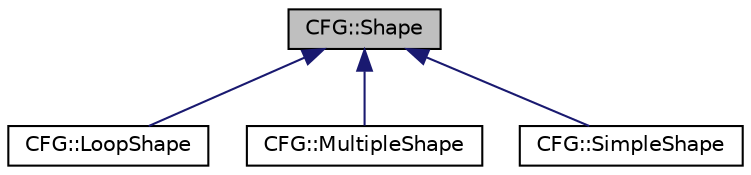 digraph "CFG::Shape"
{
  edge [fontname="Helvetica",fontsize="10",labelfontname="Helvetica",labelfontsize="10"];
  node [fontname="Helvetica",fontsize="10",shape=record];
  Node0 [label="CFG::Shape",height=0.2,width=0.4,color="black", fillcolor="grey75", style="filled", fontcolor="black"];
  Node0 -> Node1 [dir="back",color="midnightblue",fontsize="10",style="solid"];
  Node1 [label="CFG::LoopShape",height=0.2,width=0.4,color="black", fillcolor="white", style="filled",URL="$struct_c_f_g_1_1_loop_shape.html"];
  Node0 -> Node2 [dir="back",color="midnightblue",fontsize="10",style="solid"];
  Node2 [label="CFG::MultipleShape",height=0.2,width=0.4,color="black", fillcolor="white", style="filled",URL="$struct_c_f_g_1_1_multiple_shape.html"];
  Node0 -> Node3 [dir="back",color="midnightblue",fontsize="10",style="solid"];
  Node3 [label="CFG::SimpleShape",height=0.2,width=0.4,color="black", fillcolor="white", style="filled",URL="$struct_c_f_g_1_1_simple_shape.html"];
}
